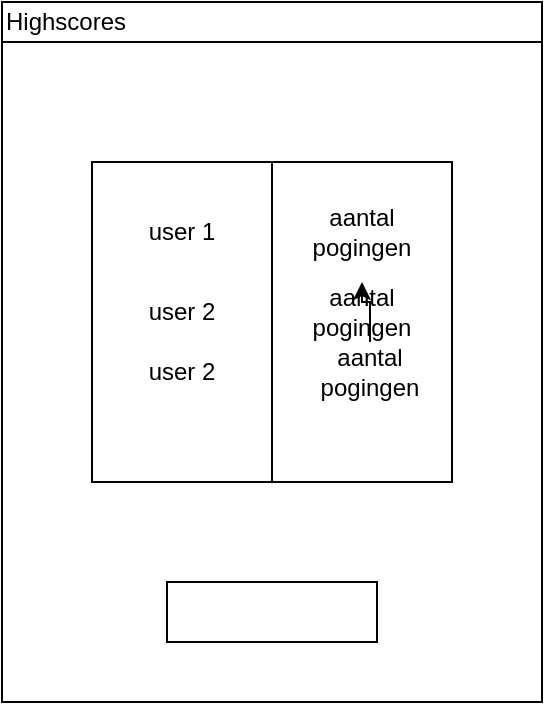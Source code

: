 <mxfile version="20.8.16" type="device"><diagram name="Pagina-1" id="1TuvIYrkTUyGZPxcNZl0"><mxGraphModel dx="1338" dy="820" grid="1" gridSize="10" guides="1" tooltips="1" connect="1" arrows="1" fold="1" page="1" pageScale="1" pageWidth="827" pageHeight="1169" math="0" shadow="0"><root><mxCell id="0"/><mxCell id="1" parent="0"/><mxCell id="uVAkKi3fUb53I_Ib4A1h-1" value="" style="rounded=0;whiteSpace=wrap;html=1;" vertex="1" parent="1"><mxGeometry x="200" y="120" width="270" height="330" as="geometry"/></mxCell><mxCell id="uVAkKi3fUb53I_Ib4A1h-2" value="Highscores" style="rounded=0;whiteSpace=wrap;html=1;align=left;" vertex="1" parent="1"><mxGeometry x="200" y="100" width="270" height="20" as="geometry"/></mxCell><mxCell id="uVAkKi3fUb53I_Ib4A1h-8" value="" style="rounded=0;whiteSpace=wrap;html=1;" vertex="1" parent="1"><mxGeometry x="245" y="180" width="90" height="160" as="geometry"/></mxCell><mxCell id="uVAkKi3fUb53I_Ib4A1h-9" value="" style="rounded=0;whiteSpace=wrap;html=1;" vertex="1" parent="1"><mxGeometry x="335" y="180" width="90" height="160" as="geometry"/></mxCell><mxCell id="uVAkKi3fUb53I_Ib4A1h-10" value="user 1" style="text;html=1;strokeColor=none;fillColor=none;align=center;verticalAlign=middle;whiteSpace=wrap;rounded=0;" vertex="1" parent="1"><mxGeometry x="260" y="200" width="60" height="30" as="geometry"/></mxCell><mxCell id="uVAkKi3fUb53I_Ib4A1h-11" value="user 2" style="text;html=1;strokeColor=none;fillColor=none;align=center;verticalAlign=middle;whiteSpace=wrap;rounded=0;" vertex="1" parent="1"><mxGeometry x="260" y="240" width="60" height="30" as="geometry"/></mxCell><mxCell id="uVAkKi3fUb53I_Ib4A1h-13" value="user 2" style="text;html=1;strokeColor=none;fillColor=none;align=center;verticalAlign=middle;whiteSpace=wrap;rounded=0;" vertex="1" parent="1"><mxGeometry x="260" y="270" width="60" height="30" as="geometry"/></mxCell><mxCell id="uVAkKi3fUb53I_Ib4A1h-14" value="aantal pogingen" style="text;html=1;strokeColor=none;fillColor=none;align=center;verticalAlign=middle;whiteSpace=wrap;rounded=0;" vertex="1" parent="1"><mxGeometry x="350" y="200" width="60" height="30" as="geometry"/></mxCell><mxCell id="uVAkKi3fUb53I_Ib4A1h-16" value="aantal pogingen" style="text;html=1;strokeColor=none;fillColor=none;align=center;verticalAlign=middle;whiteSpace=wrap;rounded=0;" vertex="1" parent="1"><mxGeometry x="350" y="240" width="60" height="30" as="geometry"/></mxCell><mxCell id="uVAkKi3fUb53I_Ib4A1h-18" value="" style="edgeStyle=orthogonalEdgeStyle;rounded=0;orthogonalLoop=1;jettySize=auto;html=1;" edge="1" parent="1" source="uVAkKi3fUb53I_Ib4A1h-17" target="uVAkKi3fUb53I_Ib4A1h-16"><mxGeometry relative="1" as="geometry"/></mxCell><mxCell id="uVAkKi3fUb53I_Ib4A1h-17" value="aantal pogingen" style="text;html=1;strokeColor=none;fillColor=none;align=center;verticalAlign=middle;whiteSpace=wrap;rounded=0;" vertex="1" parent="1"><mxGeometry x="354" y="270" width="60" height="30" as="geometry"/></mxCell><mxCell id="uVAkKi3fUb53I_Ib4A1h-19" value="" style="rounded=0;whiteSpace=wrap;html=1;" vertex="1" parent="1"><mxGeometry x="282.5" y="390" width="105" height="30" as="geometry"/></mxCell></root></mxGraphModel></diagram></mxfile>